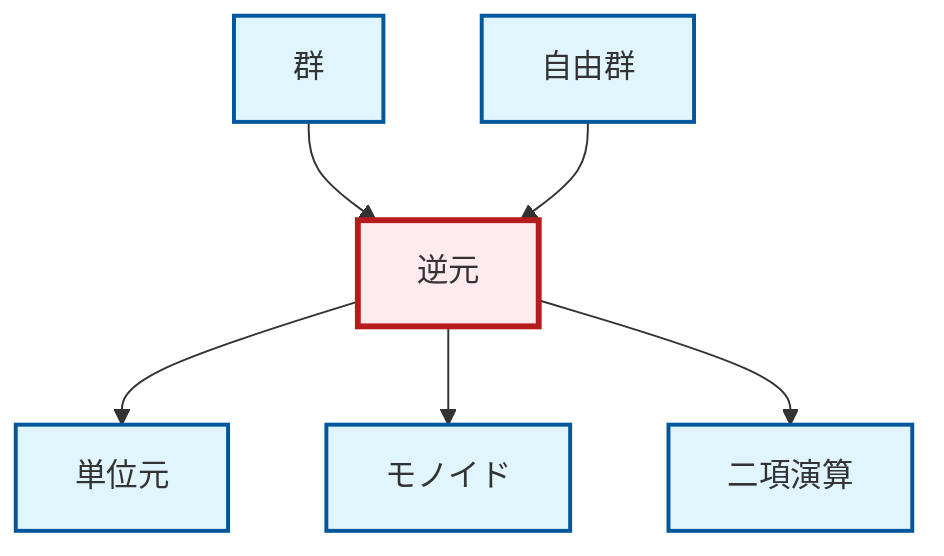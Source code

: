 graph TD
    classDef definition fill:#e1f5fe,stroke:#01579b,stroke-width:2px
    classDef theorem fill:#f3e5f5,stroke:#4a148c,stroke-width:2px
    classDef axiom fill:#fff3e0,stroke:#e65100,stroke-width:2px
    classDef example fill:#e8f5e9,stroke:#1b5e20,stroke-width:2px
    classDef current fill:#ffebee,stroke:#b71c1c,stroke-width:3px
    def-monoid["モノイド"]:::definition
    def-group["群"]:::definition
    def-binary-operation["二項演算"]:::definition
    def-identity-element["単位元"]:::definition
    def-inverse-element["逆元"]:::definition
    def-free-group["自由群"]:::definition
    def-group --> def-inverse-element
    def-inverse-element --> def-identity-element
    def-inverse-element --> def-monoid
    def-inverse-element --> def-binary-operation
    def-free-group --> def-inverse-element
    class def-inverse-element current